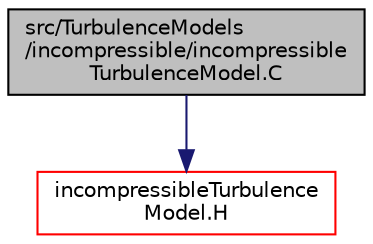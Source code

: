 digraph "src/TurbulenceModels/incompressible/incompressibleTurbulenceModel.C"
{
  bgcolor="transparent";
  edge [fontname="Helvetica",fontsize="10",labelfontname="Helvetica",labelfontsize="10"];
  node [fontname="Helvetica",fontsize="10",shape=record];
  Node1 [label="src/TurbulenceModels\l/incompressible/incompressible\lTurbulenceModel.C",height=0.2,width=0.4,color="black", fillcolor="grey75", style="filled", fontcolor="black"];
  Node1 -> Node2 [color="midnightblue",fontsize="10",style="solid",fontname="Helvetica"];
  Node2 [label="incompressibleTurbulence\lModel.H",height=0.2,width=0.4,color="red",URL="$a10706.html"];
}
